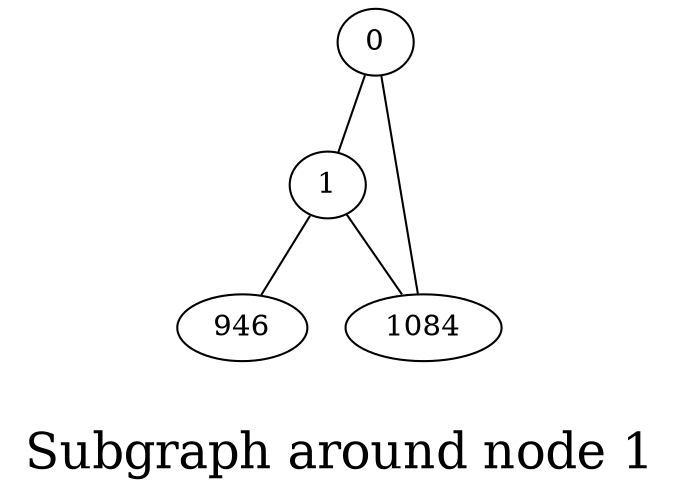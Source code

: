 /*****
Subgraph around node 1
*****/

graph G {
  graph [splines=false overlap=false]
  node  [shape=ellipse, width=0.3, height=0.3]
  0 ;
  1 ;
  946 ;
  1084 ;
  0 -- 1;
  0 -- 1084;
  1 -- 946;
  1 -- 1084;
  label = "\nSubgraph around node 1\n";  fontsize=24;
}
